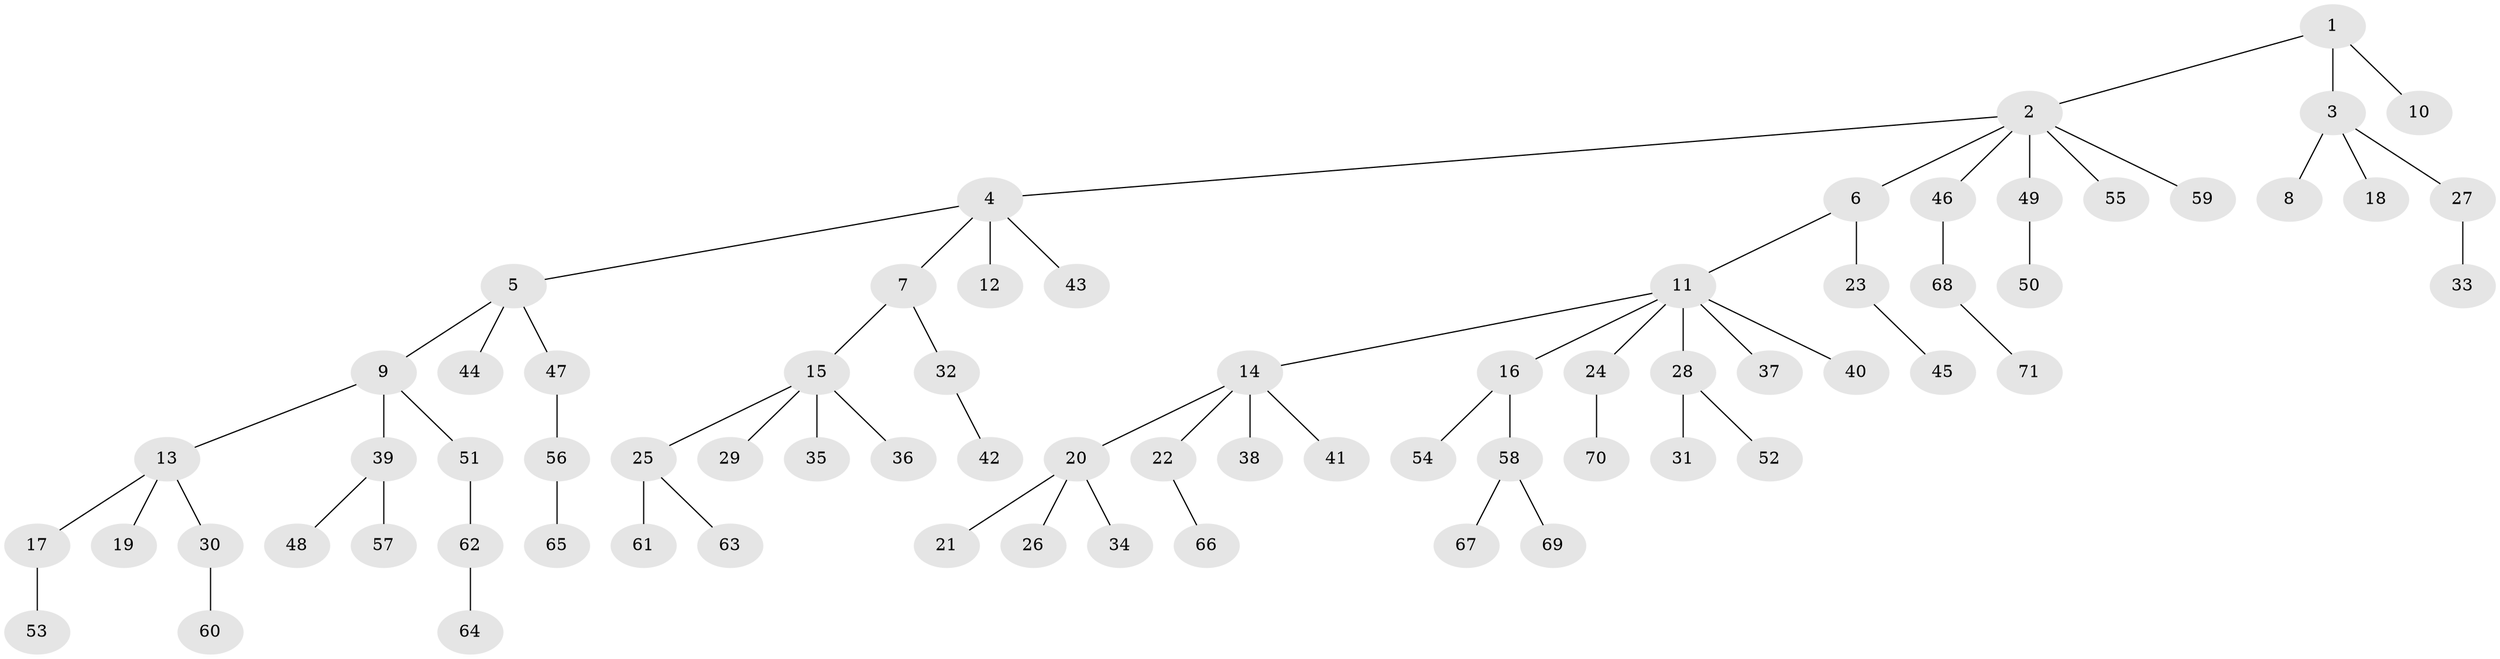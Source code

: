 // Generated by graph-tools (version 1.1) at 2025/02/03/09/25 03:02:25]
// undirected, 71 vertices, 70 edges
graph export_dot {
graph [start="1"]
  node [color=gray90,style=filled];
  1;
  2;
  3;
  4;
  5;
  6;
  7;
  8;
  9;
  10;
  11;
  12;
  13;
  14;
  15;
  16;
  17;
  18;
  19;
  20;
  21;
  22;
  23;
  24;
  25;
  26;
  27;
  28;
  29;
  30;
  31;
  32;
  33;
  34;
  35;
  36;
  37;
  38;
  39;
  40;
  41;
  42;
  43;
  44;
  45;
  46;
  47;
  48;
  49;
  50;
  51;
  52;
  53;
  54;
  55;
  56;
  57;
  58;
  59;
  60;
  61;
  62;
  63;
  64;
  65;
  66;
  67;
  68;
  69;
  70;
  71;
  1 -- 2;
  1 -- 3;
  1 -- 10;
  2 -- 4;
  2 -- 6;
  2 -- 46;
  2 -- 49;
  2 -- 55;
  2 -- 59;
  3 -- 8;
  3 -- 18;
  3 -- 27;
  4 -- 5;
  4 -- 7;
  4 -- 12;
  4 -- 43;
  5 -- 9;
  5 -- 44;
  5 -- 47;
  6 -- 11;
  6 -- 23;
  7 -- 15;
  7 -- 32;
  9 -- 13;
  9 -- 39;
  9 -- 51;
  11 -- 14;
  11 -- 16;
  11 -- 24;
  11 -- 28;
  11 -- 37;
  11 -- 40;
  13 -- 17;
  13 -- 19;
  13 -- 30;
  14 -- 20;
  14 -- 22;
  14 -- 38;
  14 -- 41;
  15 -- 25;
  15 -- 29;
  15 -- 35;
  15 -- 36;
  16 -- 54;
  16 -- 58;
  17 -- 53;
  20 -- 21;
  20 -- 26;
  20 -- 34;
  22 -- 66;
  23 -- 45;
  24 -- 70;
  25 -- 61;
  25 -- 63;
  27 -- 33;
  28 -- 31;
  28 -- 52;
  30 -- 60;
  32 -- 42;
  39 -- 48;
  39 -- 57;
  46 -- 68;
  47 -- 56;
  49 -- 50;
  51 -- 62;
  56 -- 65;
  58 -- 67;
  58 -- 69;
  62 -- 64;
  68 -- 71;
}
